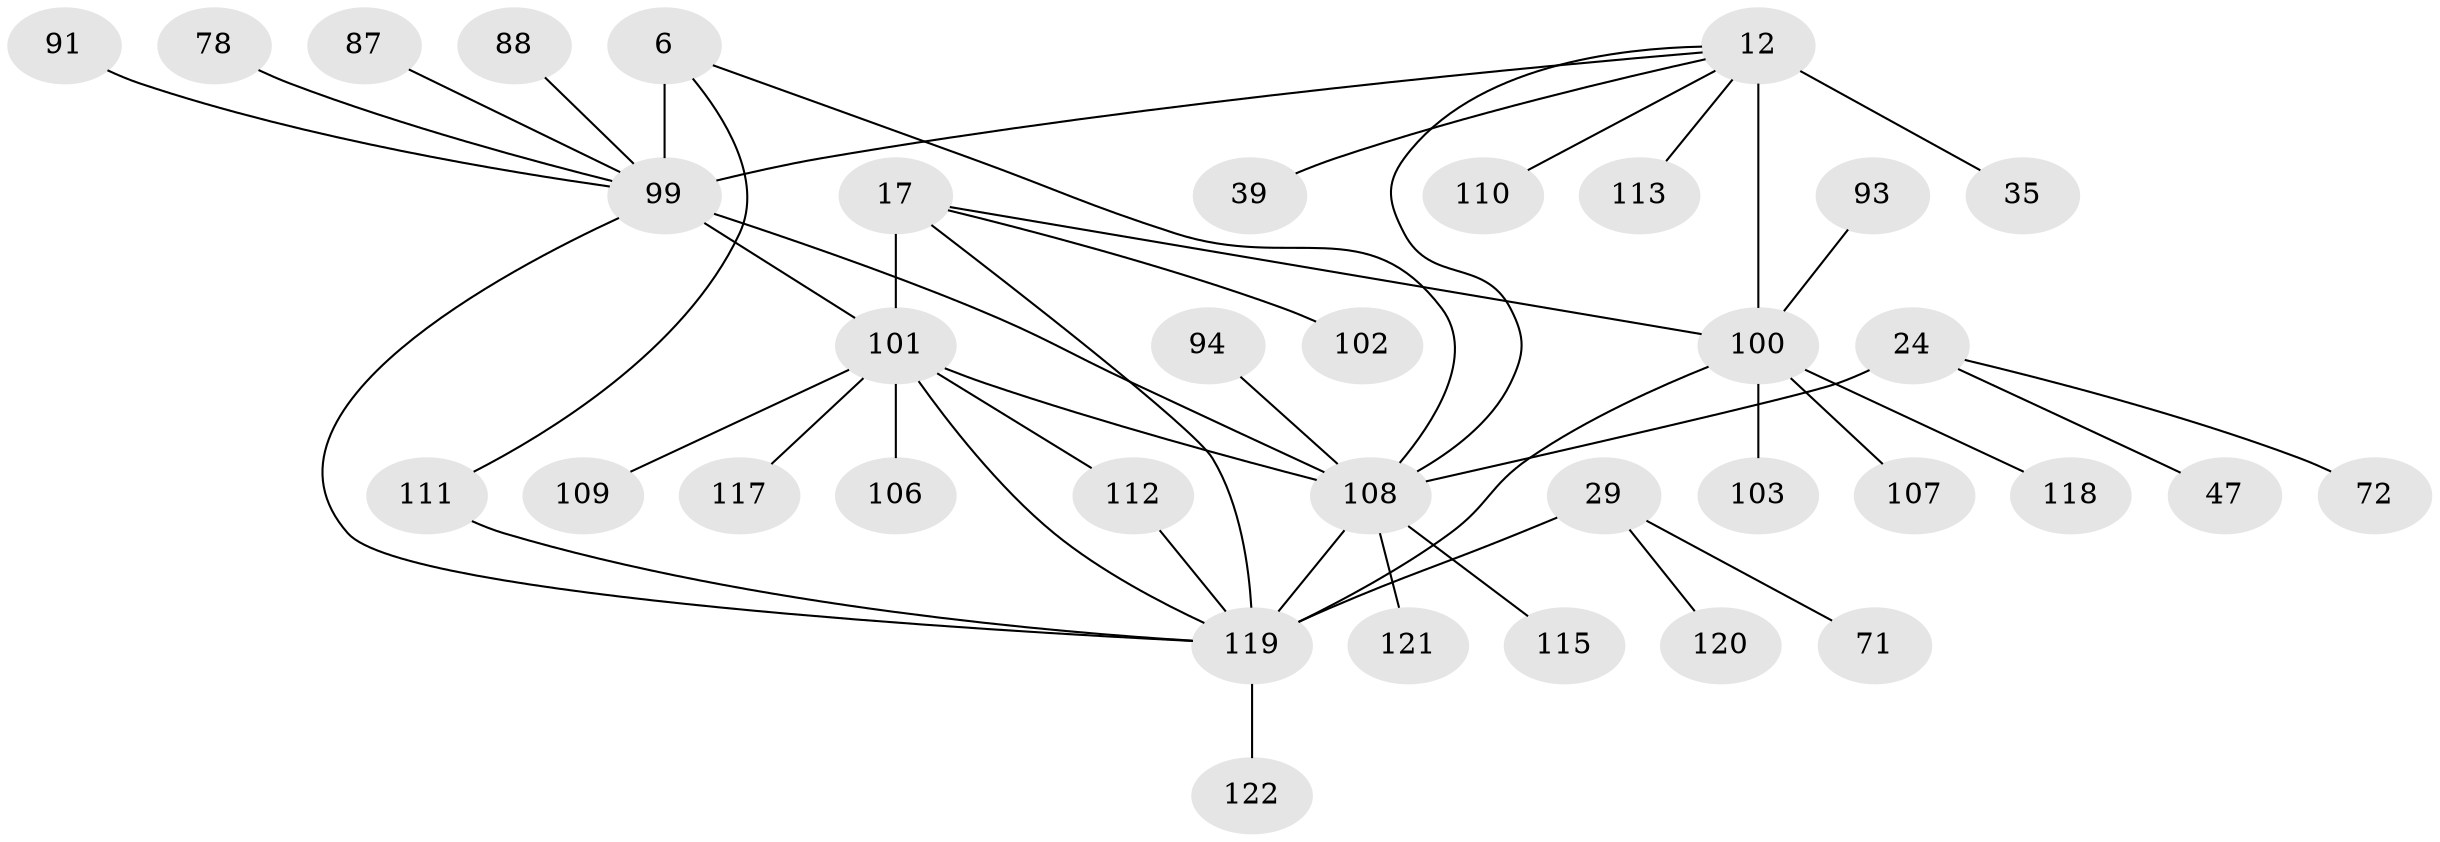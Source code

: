 // original degree distribution, {9: 0.02459016393442623, 6: 0.040983606557377046, 10: 0.04918032786885246, 5: 0.01639344262295082, 8: 0.04918032786885246, 11: 0.01639344262295082, 7: 0.03278688524590164, 13: 0.00819672131147541, 14: 0.00819672131147541, 1: 0.5983606557377049, 3: 0.040983606557377046, 2: 0.10655737704918032, 4: 0.00819672131147541}
// Generated by graph-tools (version 1.1) at 2025/58/03/04/25 21:58:24]
// undirected, 36 vertices, 45 edges
graph export_dot {
graph [start="1"]
  node [color=gray90,style=filled];
  6 [super="+2+4"];
  12 [super="+7"];
  17 [super="+13"];
  24 [super="+20"];
  29 [super="+28"];
  35;
  39;
  47;
  71;
  72;
  78;
  87;
  88 [super="+42"];
  91;
  93;
  94;
  99 [super="+66+76"];
  100 [super="+70+77+81+82+84+92"];
  101 [super="+65+86"];
  102 [super="+83"];
  103 [super="+98"];
  106 [super="+80"];
  107;
  108 [super="+89"];
  109;
  110;
  111 [super="+61"];
  112 [super="+45+41"];
  113;
  115 [super="+97"];
  117 [super="+73"];
  118;
  119 [super="+33+116"];
  120;
  121;
  122;
  6 -- 111;
  6 -- 99 [weight=9];
  6 -- 108;
  12 -- 110;
  12 -- 113;
  12 -- 35;
  12 -- 39;
  12 -- 100 [weight=8];
  12 -- 99;
  12 -- 108;
  17 -- 102;
  17 -- 100;
  17 -- 101 [weight=8];
  17 -- 119;
  24 -- 72;
  24 -- 47;
  24 -- 108 [weight=8];
  29 -- 71;
  29 -- 120;
  29 -- 119 [weight=8];
  78 -- 99;
  87 -- 99;
  88 -- 99;
  91 -- 99;
  93 -- 100;
  94 -- 108;
  99 -- 101;
  99 -- 108 [weight=2];
  99 -- 119;
  100 -- 103;
  100 -- 107;
  100 -- 118;
  100 -- 119;
  101 -- 106;
  101 -- 109;
  101 -- 112;
  101 -- 117;
  101 -- 108 [weight=2];
  101 -- 119;
  108 -- 115;
  108 -- 121;
  108 -- 119;
  111 -- 119 [weight=2];
  112 -- 119 [weight=2];
  119 -- 122;
}
